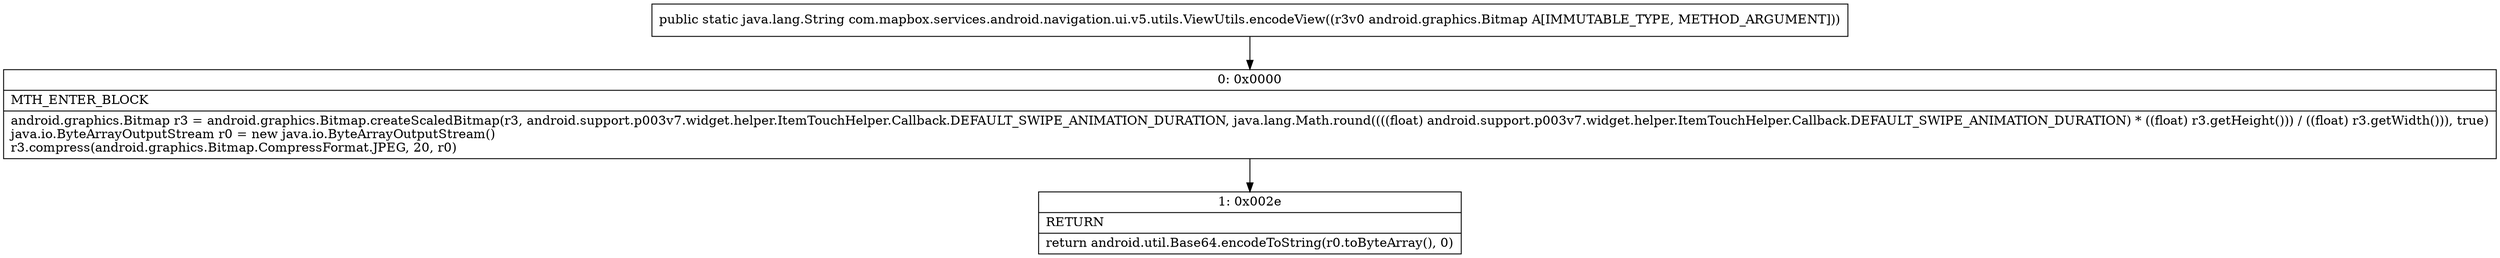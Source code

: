 digraph "CFG forcom.mapbox.services.android.navigation.ui.v5.utils.ViewUtils.encodeView(Landroid\/graphics\/Bitmap;)Ljava\/lang\/String;" {
Node_0 [shape=record,label="{0\:\ 0x0000|MTH_ENTER_BLOCK\l|android.graphics.Bitmap r3 = android.graphics.Bitmap.createScaledBitmap(r3, android.support.p003v7.widget.helper.ItemTouchHelper.Callback.DEFAULT_SWIPE_ANIMATION_DURATION, java.lang.Math.round((((float) android.support.p003v7.widget.helper.ItemTouchHelper.Callback.DEFAULT_SWIPE_ANIMATION_DURATION) * ((float) r3.getHeight())) \/ ((float) r3.getWidth())), true)\ljava.io.ByteArrayOutputStream r0 = new java.io.ByteArrayOutputStream()\lr3.compress(android.graphics.Bitmap.CompressFormat.JPEG, 20, r0)\l}"];
Node_1 [shape=record,label="{1\:\ 0x002e|RETURN\l|return android.util.Base64.encodeToString(r0.toByteArray(), 0)\l}"];
MethodNode[shape=record,label="{public static java.lang.String com.mapbox.services.android.navigation.ui.v5.utils.ViewUtils.encodeView((r3v0 android.graphics.Bitmap A[IMMUTABLE_TYPE, METHOD_ARGUMENT])) }"];
MethodNode -> Node_0;
Node_0 -> Node_1;
}

